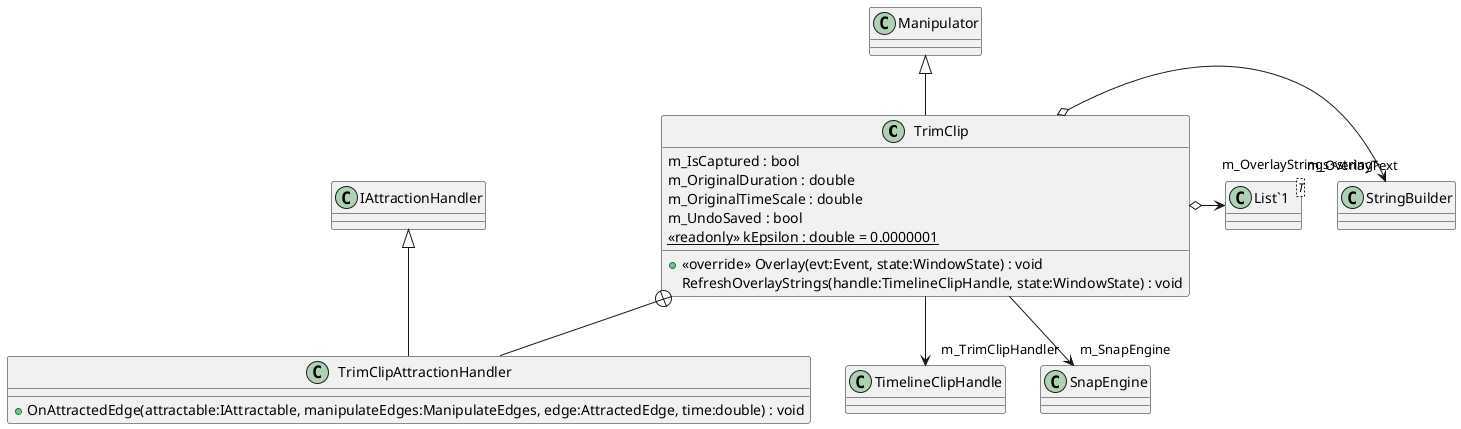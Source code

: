 @startuml
class TrimClip {
    m_IsCaptured : bool
    m_OriginalDuration : double
    m_OriginalTimeScale : double
    m_UndoSaved : bool
    {static} <<readonly>> kEpsilon : double = 0.0000001
    + <<override>> Overlay(evt:Event, state:WindowState) : void
    RefreshOverlayStrings(handle:TimelineClipHandle, state:WindowState) : void
}
class TrimClipAttractionHandler {
    + OnAttractedEdge(attractable:IAttractable, manipulateEdges:ManipulateEdges, edge:AttractedEdge, time:double) : void
}
class "List`1"<T> {
}
Manipulator <|-- TrimClip
TrimClip --> "m_TrimClipHandler" TimelineClipHandle
TrimClip --> "m_SnapEngine" SnapEngine
TrimClip o-> "m_OverlayText" StringBuilder
TrimClip o-> "m_OverlayStrings<string>" "List`1"
TrimClip +-- TrimClipAttractionHandler
IAttractionHandler <|-- TrimClipAttractionHandler
@enduml
